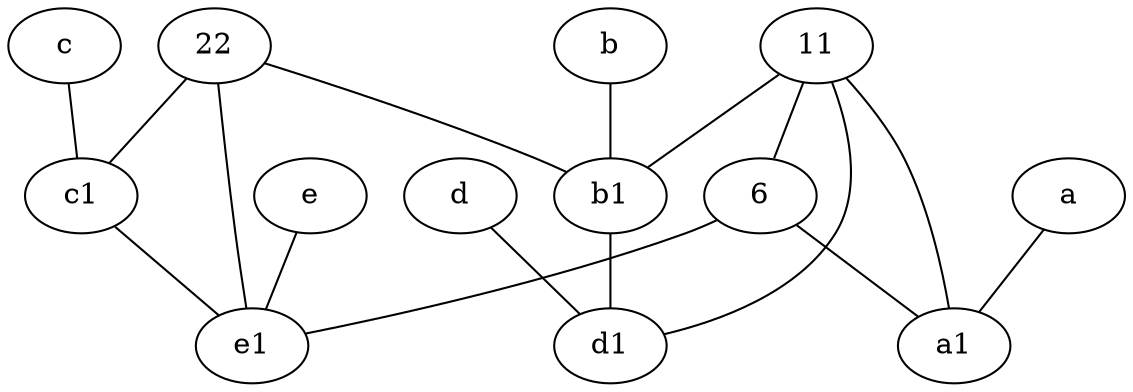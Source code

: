 graph {
	node [labelfontsize=50]
	d1 [labelfontsize=50 pos="3,5!"]
	b1 [labelfontsize=50 pos="9,4!"]
	22 [labelfontsize=50]
	d [labelfontsize=50 pos="2,5!"]
	6 [labelfontsize=50]
	e1 [labelfontsize=50 pos="7,7!"]
	e [labelfontsize=50 pos="7,9!"]
	c [labelfontsize=50 pos="4.5,2!"]
	c1 [labelfontsize=50 pos="4.5,3!"]
	a1 [labelfontsize=50 pos="8,3!"]
	a [labelfontsize=50 pos="8,2!"]
	b [labelfontsize=50 pos="10,4!"]
	11 [labelfontsize=50]
	a -- a1
	11 -- d1
	22 -- b1
	6 -- e1
	c -- c1
	11 -- a1
	11 -- b1
	e -- e1
	b -- b1
	b1 -- d1
	6 -- a1
	22 -- c1
	22 -- e1
	d -- d1
	c1 -- e1
	11 -- 6
}
